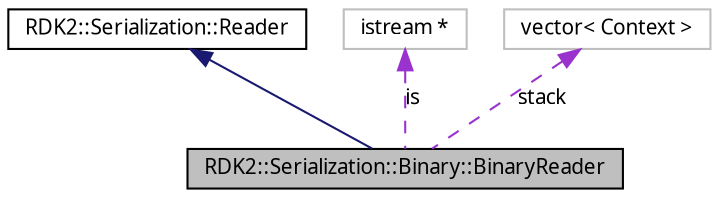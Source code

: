 digraph G
{
  edge [fontname="FreeSans.ttf",fontsize=10,labelfontname="FreeSans.ttf",labelfontsize=10];
  node [fontname="FreeSans.ttf",fontsize=10,shape=record];
  Node1 [label="RDK2::Serialization::Binary::BinaryReader",height=0.2,width=0.4,color="black", fillcolor="grey75", style="filled" fontcolor="black"];
  Node2 -> Node1 [dir=back,color="midnightblue",fontsize=10,style="solid",fontname="FreeSans.ttf"];
  Node2 [label="RDK2::Serialization::Reader",height=0.2,width=0.4,color="black", fillcolor="white", style="filled",URL="$class_r_d_k2_1_1_serialization_1_1_reader.html"];
  Node3 -> Node1 [dir=back,color="darkorchid3",fontsize=10,style="dashed",label="is",fontname="FreeSans.ttf"];
  Node3 [label="istream *",height=0.2,width=0.4,color="grey75", fillcolor="white", style="filled"];
  Node4 -> Node1 [dir=back,color="darkorchid3",fontsize=10,style="dashed",label="stack",fontname="FreeSans.ttf"];
  Node4 [label="vector\< Context \>",height=0.2,width=0.4,color="grey75", fillcolor="white", style="filled"];
}
